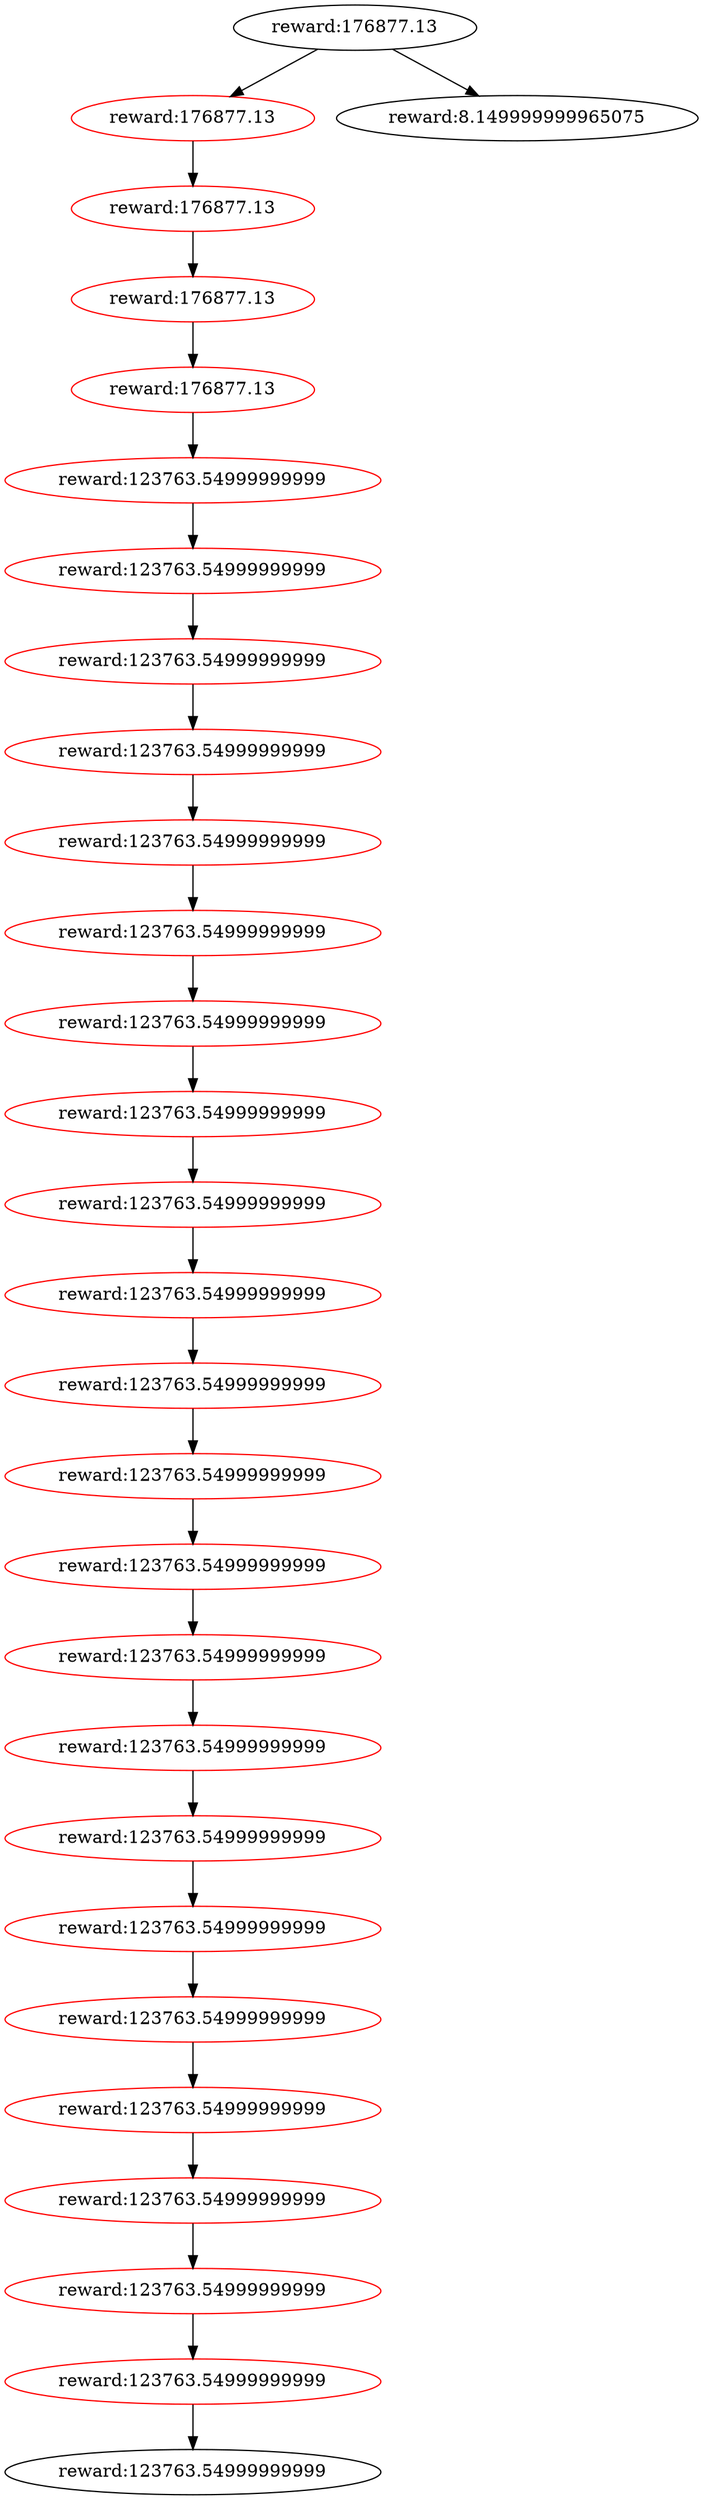 digraph G {
	node1 [label="reward:176877.13"]
	node2 [label="reward:176877.13" color=red]
	node1 -> node2
	node3 [label="reward:176877.13" color=red]
	node2 -> node3
	node4 [label="reward:176877.13" color=red]
	node3 -> node4
	node5 [label="reward:176877.13" color=red]
	node4 -> node5
	node6 [label="reward:123763.54999999999" color=red]
	node5 -> node6
	node7 [label="reward:123763.54999999999" color=red]
	node6 -> node7
	node8 [label="reward:123763.54999999999" color=red]
	node7 -> node8
	node9 [label="reward:123763.54999999999" color=red]
	node8 -> node9
	node10 [label="reward:123763.54999999999" color=red]
	node9 -> node10
	node11 [label="reward:123763.54999999999" color=red]
	node10 -> node11
	node12 [label="reward:123763.54999999999" color=red]
	node11 -> node12
	node13 [label="reward:123763.54999999999" color=red]
	node12 -> node13
	node14 [label="reward:123763.54999999999" color=red]
	node13 -> node14
	node15 [label="reward:123763.54999999999" color=red]
	node14 -> node15
	node16 [label="reward:123763.54999999999" color=red]
	node15 -> node16
	node17 [label="reward:123763.54999999999" color=red]
	node16 -> node17
	node18 [label="reward:123763.54999999999" color=red]
	node17 -> node18
	node19 [label="reward:123763.54999999999" color=red]
	node18 -> node19
	node20 [label="reward:123763.54999999999" color=red]
	node19 -> node20
	node21 [label="reward:123763.54999999999" color=red]
	node20 -> node21
	node22 [label="reward:123763.54999999999" color=red]
	node21 -> node22
	node23 [label="reward:123763.54999999999" color=red]
	node22 -> node23
	node24 [label="reward:123763.54999999999" color=red]
	node23 -> node24
	node25 [label="reward:123763.54999999999" color=red]
	node24 -> node25
	node26 [label="reward:123763.54999999999" color=red]
	node25 -> node26
	node27 [label="reward:123763.54999999999" color=red]
	node26 -> node27
	node28 [label="reward:123763.54999999999"]
	node27 -> node28
	node29 [label="reward:8.149999999965075"]
	node1 -> node29
}
